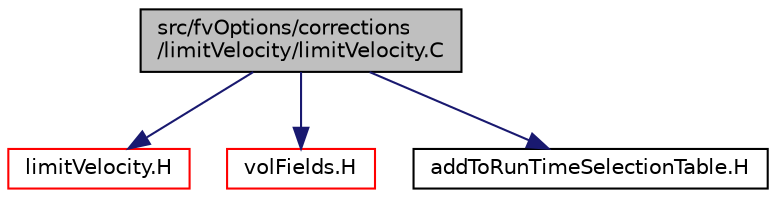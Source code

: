 digraph "src/fvOptions/corrections/limitVelocity/limitVelocity.C"
{
  bgcolor="transparent";
  edge [fontname="Helvetica",fontsize="10",labelfontname="Helvetica",labelfontsize="10"];
  node [fontname="Helvetica",fontsize="10",shape=record];
  Node0 [label="src/fvOptions/corrections\l/limitVelocity/limitVelocity.C",height=0.2,width=0.4,color="black", fillcolor="grey75", style="filled", fontcolor="black"];
  Node0 -> Node1 [color="midnightblue",fontsize="10",style="solid",fontname="Helvetica"];
  Node1 [label="limitVelocity.H",height=0.2,width=0.4,color="red",URL="$a05264.html"];
  Node0 -> Node313 [color="midnightblue",fontsize="10",style="solid",fontname="Helvetica"];
  Node313 [label="volFields.H",height=0.2,width=0.4,color="red",URL="$a02912.html"];
  Node0 -> Node345 [color="midnightblue",fontsize="10",style="solid",fontname="Helvetica"];
  Node345 [label="addToRunTimeSelectionTable.H",height=0.2,width=0.4,color="black",URL="$a09989.html",tooltip="Macros for easy insertion into run-time selection tables. "];
}
